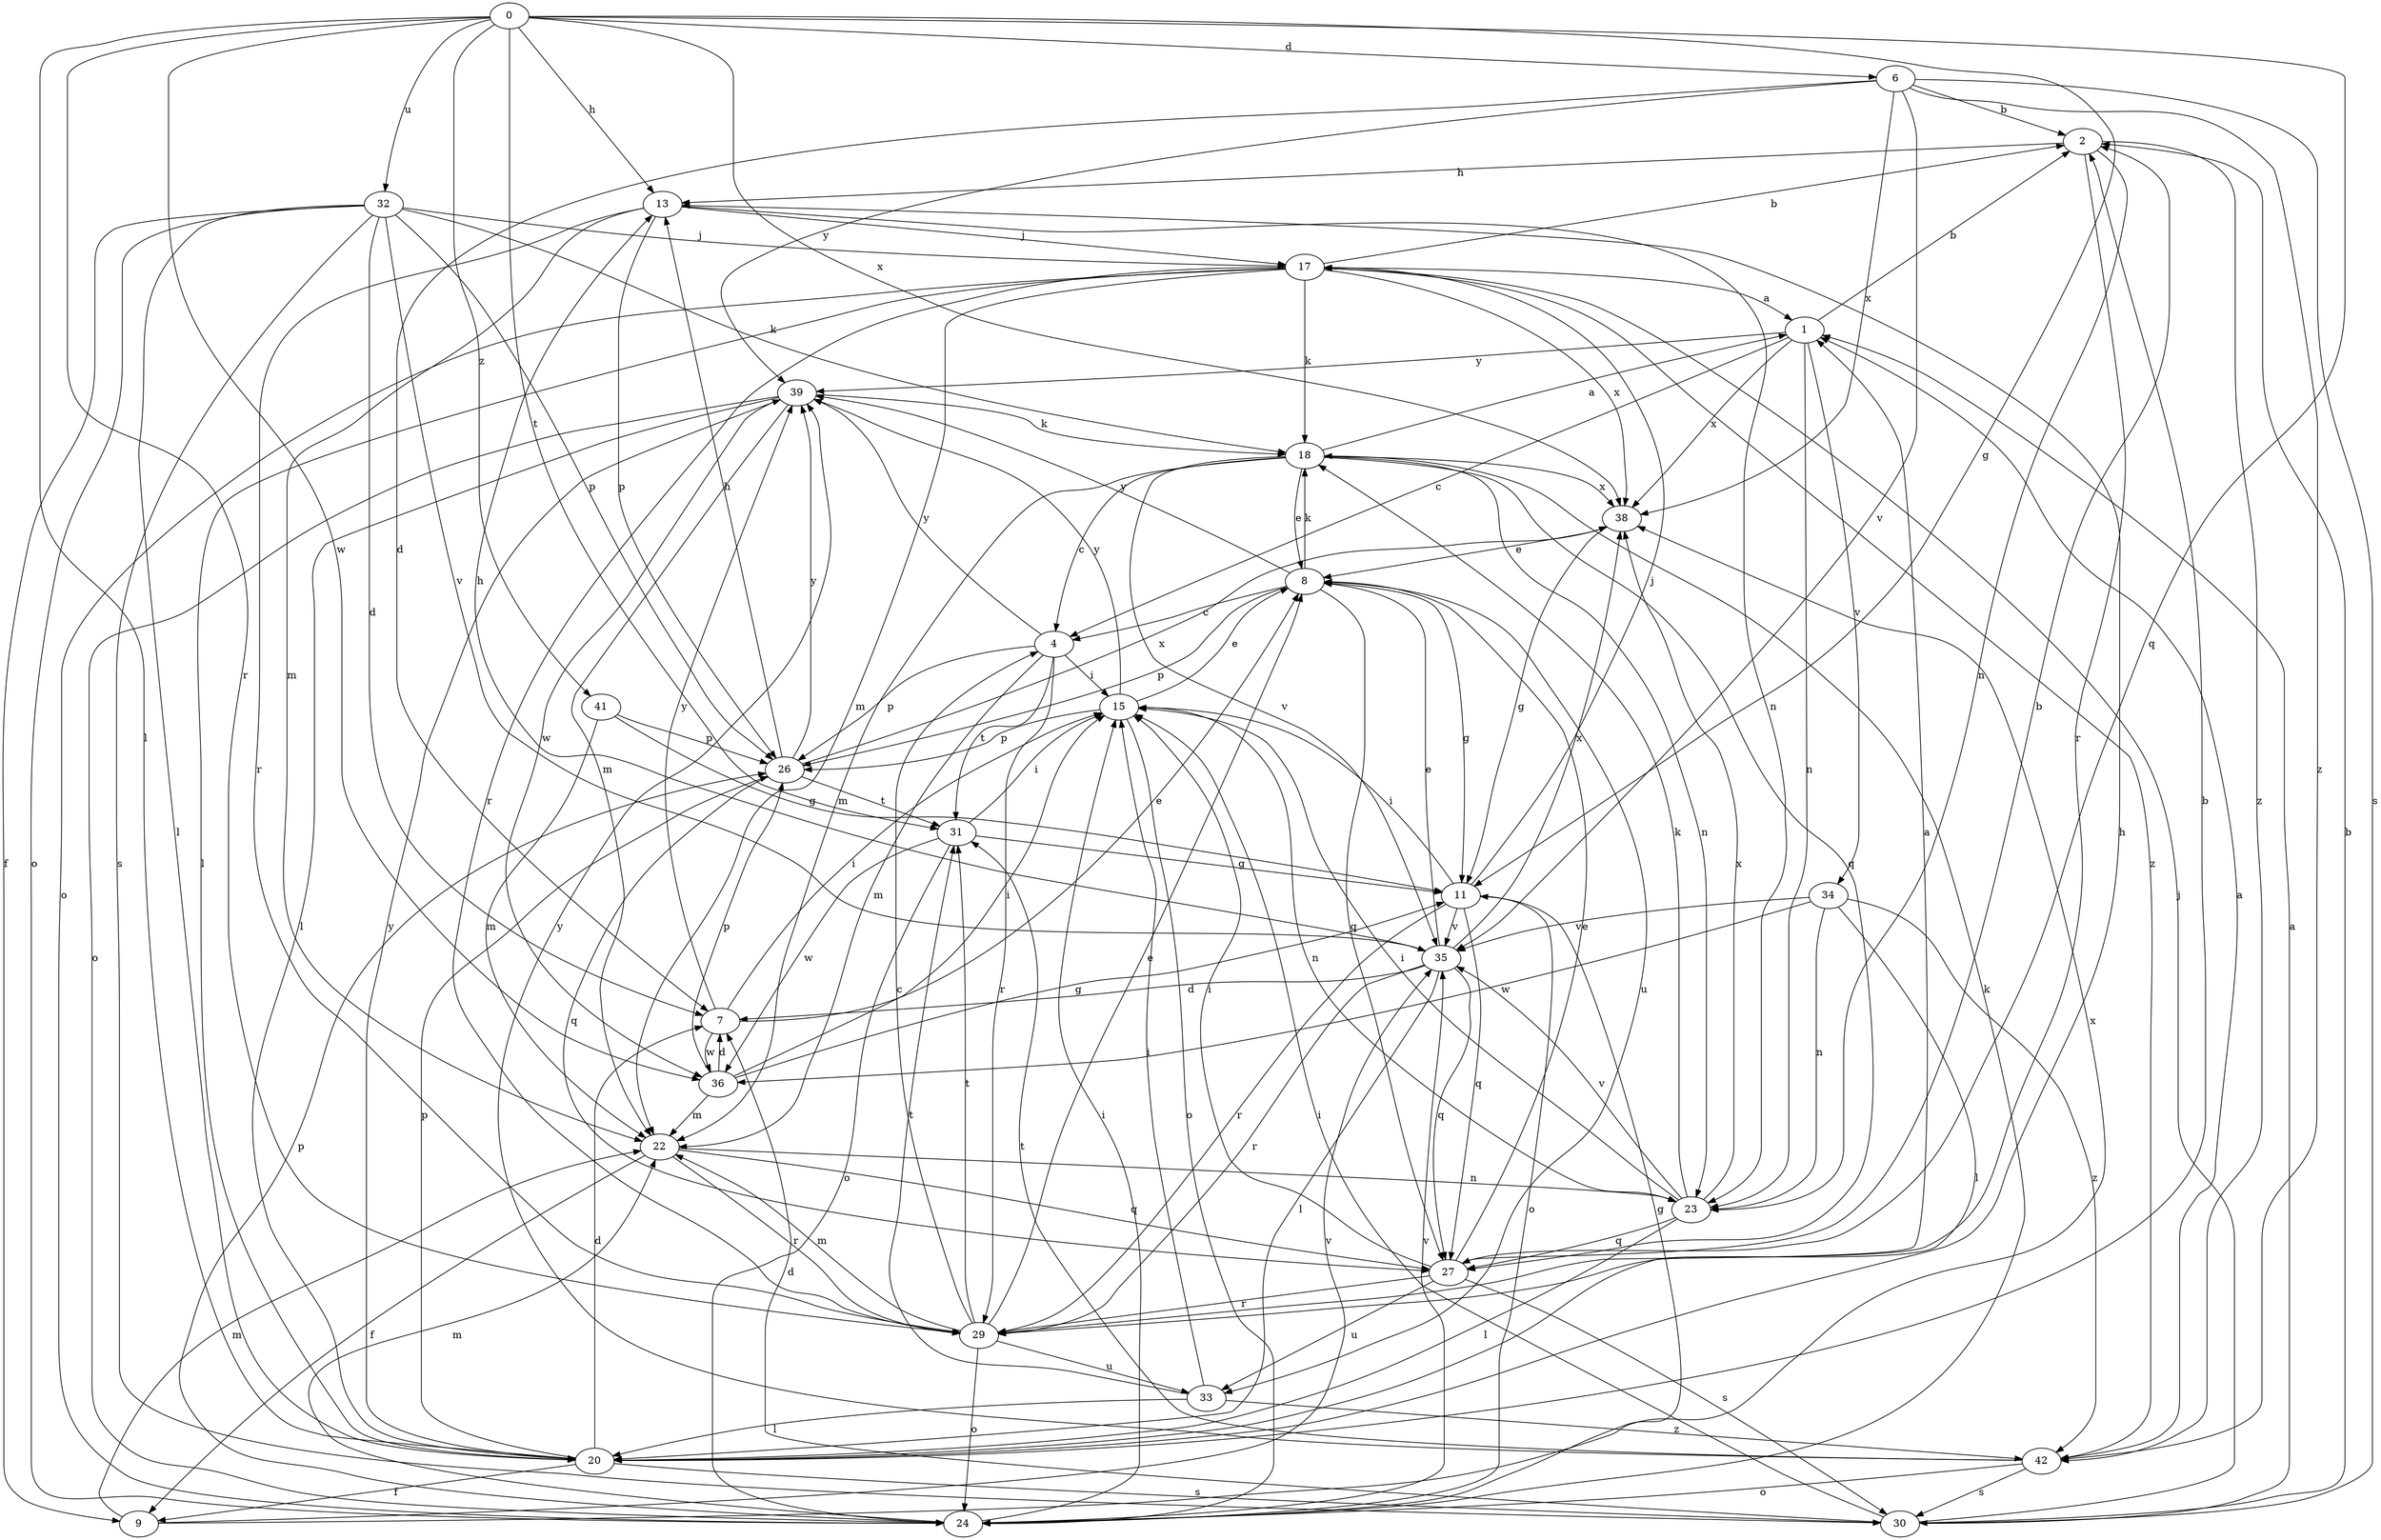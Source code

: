strict digraph  {
0;
1;
2;
4;
6;
7;
8;
9;
11;
13;
15;
17;
18;
20;
22;
23;
24;
26;
27;
29;
30;
31;
32;
33;
34;
35;
36;
38;
39;
41;
42;
0 -> 6  [label=d];
0 -> 11  [label=g];
0 -> 13  [label=h];
0 -> 20  [label=l];
0 -> 27  [label=q];
0 -> 29  [label=r];
0 -> 31  [label=t];
0 -> 32  [label=u];
0 -> 36  [label=w];
0 -> 38  [label=x];
0 -> 41  [label=z];
1 -> 2  [label=b];
1 -> 4  [label=c];
1 -> 23  [label=n];
1 -> 34  [label=v];
1 -> 38  [label=x];
1 -> 39  [label=y];
2 -> 13  [label=h];
2 -> 23  [label=n];
2 -> 29  [label=r];
2 -> 42  [label=z];
4 -> 15  [label=i];
4 -> 22  [label=m];
4 -> 26  [label=p];
4 -> 29  [label=r];
4 -> 31  [label=t];
4 -> 39  [label=y];
6 -> 2  [label=b];
6 -> 7  [label=d];
6 -> 30  [label=s];
6 -> 35  [label=v];
6 -> 38  [label=x];
6 -> 39  [label=y];
6 -> 42  [label=z];
7 -> 8  [label=e];
7 -> 15  [label=i];
7 -> 36  [label=w];
7 -> 39  [label=y];
8 -> 4  [label=c];
8 -> 11  [label=g];
8 -> 18  [label=k];
8 -> 26  [label=p];
8 -> 27  [label=q];
8 -> 33  [label=u];
8 -> 39  [label=y];
9 -> 22  [label=m];
9 -> 35  [label=v];
9 -> 38  [label=x];
11 -> 15  [label=i];
11 -> 17  [label=j];
11 -> 24  [label=o];
11 -> 27  [label=q];
11 -> 29  [label=r];
11 -> 35  [label=v];
13 -> 17  [label=j];
13 -> 22  [label=m];
13 -> 23  [label=n];
13 -> 26  [label=p];
13 -> 29  [label=r];
15 -> 8  [label=e];
15 -> 23  [label=n];
15 -> 24  [label=o];
15 -> 26  [label=p];
15 -> 39  [label=y];
17 -> 1  [label=a];
17 -> 2  [label=b];
17 -> 18  [label=k];
17 -> 20  [label=l];
17 -> 22  [label=m];
17 -> 24  [label=o];
17 -> 29  [label=r];
17 -> 38  [label=x];
17 -> 42  [label=z];
18 -> 1  [label=a];
18 -> 4  [label=c];
18 -> 8  [label=e];
18 -> 22  [label=m];
18 -> 23  [label=n];
18 -> 27  [label=q];
18 -> 35  [label=v];
18 -> 38  [label=x];
20 -> 2  [label=b];
20 -> 7  [label=d];
20 -> 9  [label=f];
20 -> 13  [label=h];
20 -> 26  [label=p];
20 -> 30  [label=s];
20 -> 39  [label=y];
22 -> 9  [label=f];
22 -> 23  [label=n];
22 -> 27  [label=q];
22 -> 29  [label=r];
23 -> 15  [label=i];
23 -> 18  [label=k];
23 -> 20  [label=l];
23 -> 27  [label=q];
23 -> 35  [label=v];
23 -> 38  [label=x];
24 -> 11  [label=g];
24 -> 15  [label=i];
24 -> 18  [label=k];
24 -> 22  [label=m];
24 -> 26  [label=p];
24 -> 35  [label=v];
26 -> 13  [label=h];
26 -> 27  [label=q];
26 -> 31  [label=t];
26 -> 38  [label=x];
26 -> 39  [label=y];
27 -> 2  [label=b];
27 -> 8  [label=e];
27 -> 15  [label=i];
27 -> 29  [label=r];
27 -> 30  [label=s];
27 -> 33  [label=u];
29 -> 1  [label=a];
29 -> 4  [label=c];
29 -> 8  [label=e];
29 -> 22  [label=m];
29 -> 24  [label=o];
29 -> 31  [label=t];
29 -> 33  [label=u];
30 -> 1  [label=a];
30 -> 2  [label=b];
30 -> 7  [label=d];
30 -> 15  [label=i];
30 -> 17  [label=j];
31 -> 11  [label=g];
31 -> 15  [label=i];
31 -> 24  [label=o];
31 -> 36  [label=w];
32 -> 7  [label=d];
32 -> 9  [label=f];
32 -> 17  [label=j];
32 -> 18  [label=k];
32 -> 20  [label=l];
32 -> 24  [label=o];
32 -> 26  [label=p];
32 -> 30  [label=s];
32 -> 35  [label=v];
33 -> 15  [label=i];
33 -> 20  [label=l];
33 -> 31  [label=t];
33 -> 42  [label=z];
34 -> 20  [label=l];
34 -> 23  [label=n];
34 -> 35  [label=v];
34 -> 36  [label=w];
34 -> 42  [label=z];
35 -> 7  [label=d];
35 -> 8  [label=e];
35 -> 13  [label=h];
35 -> 20  [label=l];
35 -> 27  [label=q];
35 -> 29  [label=r];
35 -> 38  [label=x];
36 -> 7  [label=d];
36 -> 11  [label=g];
36 -> 15  [label=i];
36 -> 22  [label=m];
36 -> 26  [label=p];
38 -> 8  [label=e];
38 -> 11  [label=g];
39 -> 18  [label=k];
39 -> 20  [label=l];
39 -> 22  [label=m];
39 -> 24  [label=o];
39 -> 36  [label=w];
41 -> 11  [label=g];
41 -> 22  [label=m];
41 -> 26  [label=p];
42 -> 1  [label=a];
42 -> 24  [label=o];
42 -> 30  [label=s];
42 -> 31  [label=t];
42 -> 39  [label=y];
}
